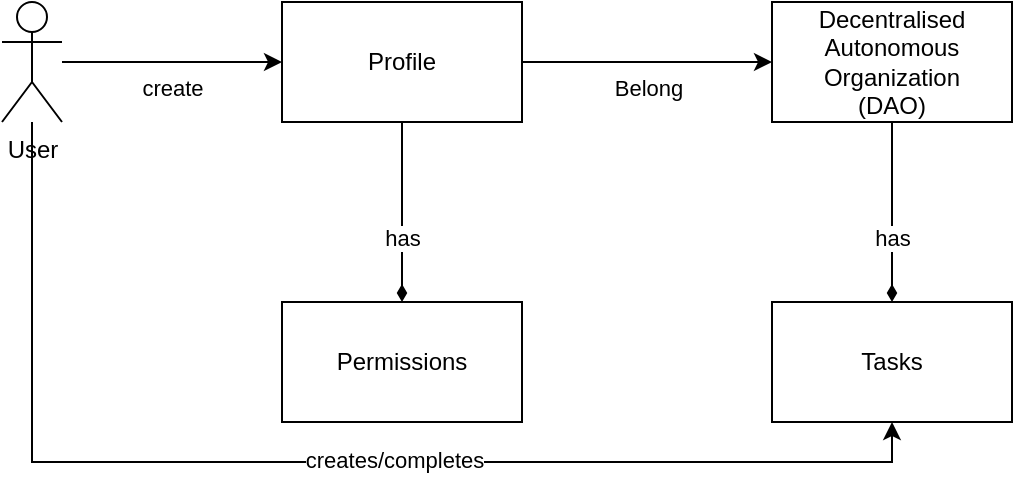 <mxfile version="15.8.5" type="github">
  <diagram id="xMNmc3t4gYZdDHv4A9BS" name="Page-1">
    <mxGraphModel dx="3126" dy="684" grid="1" gridSize="10" guides="1" tooltips="1" connect="1" arrows="1" fold="1" page="1" pageScale="1" pageWidth="850" pageHeight="1100" math="0" shadow="0">
      <root>
        <mxCell id="0" />
        <mxCell id="1" parent="0" />
        <mxCell id="aXW1kXHaIHh5erUut1oJ-1" value="Permissions" style="rounded=0;whiteSpace=wrap;html=1;" vertex="1" parent="1">
          <mxGeometry x="-1450" y="340" width="120" height="60" as="geometry" />
        </mxCell>
        <mxCell id="aXW1kXHaIHh5erUut1oJ-2" value="has" style="edgeStyle=orthogonalEdgeStyle;rounded=0;orthogonalLoop=1;jettySize=auto;html=1;entryX=0.5;entryY=0;entryDx=0;entryDy=0;endArrow=diamondThin;endFill=1;sketch=0;verticalAlign=top;" edge="1" parent="1" source="aXW1kXHaIHh5erUut1oJ-4" target="aXW1kXHaIHh5erUut1oJ-1">
          <mxGeometry relative="1" as="geometry" />
        </mxCell>
        <mxCell id="aXW1kXHaIHh5erUut1oJ-3" value="Belong" style="edgeStyle=orthogonalEdgeStyle;rounded=0;sketch=0;orthogonalLoop=1;jettySize=auto;html=1;entryX=0;entryY=0.5;entryDx=0;entryDy=0;endArrow=classic;endFill=1;verticalAlign=top;" edge="1" parent="1" source="aXW1kXHaIHh5erUut1oJ-4" target="aXW1kXHaIHh5erUut1oJ-6">
          <mxGeometry relative="1" as="geometry" />
        </mxCell>
        <mxCell id="aXW1kXHaIHh5erUut1oJ-4" value="Profile" style="rounded=0;whiteSpace=wrap;html=1;" vertex="1" parent="1">
          <mxGeometry x="-1450" y="190" width="120" height="60" as="geometry" />
        </mxCell>
        <mxCell id="aXW1kXHaIHh5erUut1oJ-5" value="has" style="edgeStyle=orthogonalEdgeStyle;rounded=0;sketch=0;orthogonalLoop=1;jettySize=auto;html=1;entryX=0.5;entryY=0;entryDx=0;entryDy=0;endArrow=diamondThin;endFill=1;verticalAlign=top;" edge="1" parent="1" source="aXW1kXHaIHh5erUut1oJ-6" target="aXW1kXHaIHh5erUut1oJ-7">
          <mxGeometry relative="1" as="geometry" />
        </mxCell>
        <mxCell id="aXW1kXHaIHh5erUut1oJ-6" value="Decentralised Autonomous&lt;br&gt;Organization &lt;br&gt;(DAO)" style="rounded=0;whiteSpace=wrap;html=1;" vertex="1" parent="1">
          <mxGeometry x="-1205" y="190" width="120" height="60" as="geometry" />
        </mxCell>
        <mxCell id="aXW1kXHaIHh5erUut1oJ-7" value="Tasks" style="rounded=0;whiteSpace=wrap;html=1;" vertex="1" parent="1">
          <mxGeometry x="-1205" y="340" width="120" height="60" as="geometry" />
        </mxCell>
        <mxCell id="aXW1kXHaIHh5erUut1oJ-8" value="create" style="edgeStyle=orthogonalEdgeStyle;rounded=0;sketch=0;orthogonalLoop=1;jettySize=auto;html=1;entryX=0;entryY=0.5;entryDx=0;entryDy=0;endArrow=classic;endFill=1;verticalAlign=top;" edge="1" parent="1" source="aXW1kXHaIHh5erUut1oJ-11" target="aXW1kXHaIHh5erUut1oJ-4">
          <mxGeometry relative="1" as="geometry" />
        </mxCell>
        <mxCell id="aXW1kXHaIHh5erUut1oJ-9" style="edgeStyle=orthogonalEdgeStyle;rounded=0;orthogonalLoop=1;jettySize=auto;html=1;entryX=0.5;entryY=1;entryDx=0;entryDy=0;" edge="1" parent="1" source="aXW1kXHaIHh5erUut1oJ-11" target="aXW1kXHaIHh5erUut1oJ-7">
          <mxGeometry relative="1" as="geometry">
            <Array as="points">
              <mxPoint x="-1575" y="420" />
              <mxPoint x="-1145" y="420" />
            </Array>
          </mxGeometry>
        </mxCell>
        <mxCell id="aXW1kXHaIHh5erUut1oJ-10" value="creates/completes" style="edgeLabel;html=1;align=center;verticalAlign=middle;resizable=0;points=[];" vertex="1" connectable="0" parent="aXW1kXHaIHh5erUut1oJ-9">
          <mxGeometry x="0.132" y="1" relative="1" as="geometry">
            <mxPoint as="offset" />
          </mxGeometry>
        </mxCell>
        <mxCell id="aXW1kXHaIHh5erUut1oJ-11" value="User" style="shape=umlActor;verticalLabelPosition=bottom;verticalAlign=top;html=1;outlineConnect=0;" vertex="1" parent="1">
          <mxGeometry x="-1590" y="190" width="30" height="60" as="geometry" />
        </mxCell>
      </root>
    </mxGraphModel>
  </diagram>
</mxfile>

